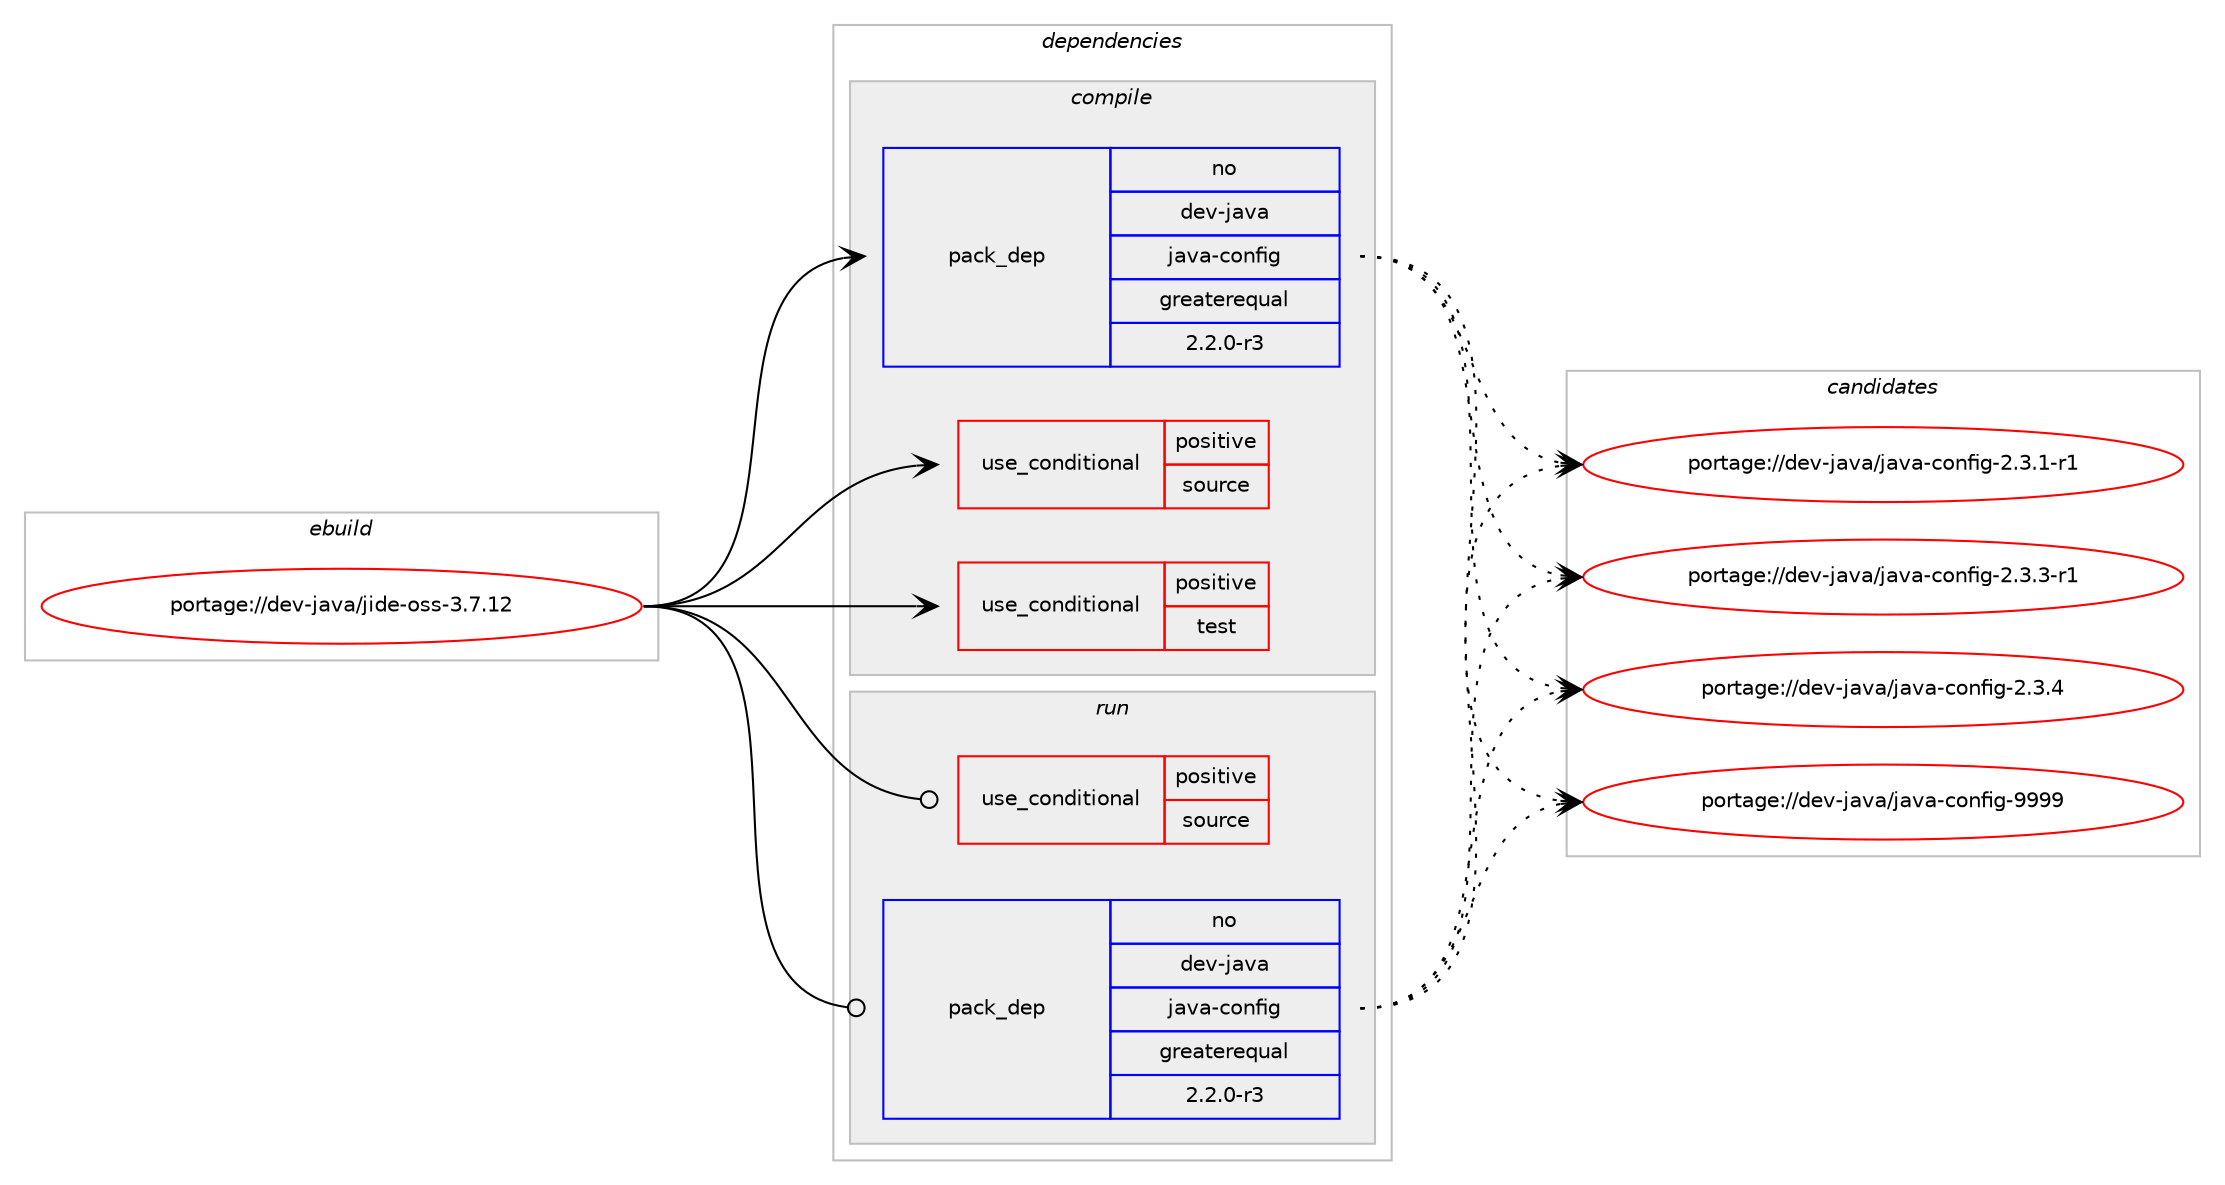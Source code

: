 digraph prolog {

# *************
# Graph options
# *************

newrank=true;
concentrate=true;
compound=true;
graph [rankdir=LR,fontname=Helvetica,fontsize=10,ranksep=1.5];#, ranksep=2.5, nodesep=0.2];
edge  [arrowhead=vee];
node  [fontname=Helvetica,fontsize=10];

# **********
# The ebuild
# **********

subgraph cluster_leftcol {
color=gray;
rank=same;
label=<<i>ebuild</i>>;
id [label="portage://dev-java/jide-oss-3.7.12", color=red, width=4, href="../dev-java/jide-oss-3.7.12.svg"];
}

# ****************
# The dependencies
# ****************

subgraph cluster_midcol {
color=gray;
label=<<i>dependencies</i>>;
subgraph cluster_compile {
fillcolor="#eeeeee";
style=filled;
label=<<i>compile</i>>;
subgraph cond21419 {
dependency48402 [label=<<TABLE BORDER="0" CELLBORDER="1" CELLSPACING="0" CELLPADDING="4"><TR><TD ROWSPAN="3" CELLPADDING="10">use_conditional</TD></TR><TR><TD>positive</TD></TR><TR><TD>source</TD></TR></TABLE>>, shape=none, color=red];
# *** BEGIN UNKNOWN DEPENDENCY TYPE (TODO) ***
# dependency48402 -> package_dependency(portage://dev-java/jide-oss-3.7.12,install,no,app-arch,zip,none,[,,],[],[])
# *** END UNKNOWN DEPENDENCY TYPE (TODO) ***

}
id:e -> dependency48402:w [weight=20,style="solid",arrowhead="vee"];
subgraph cond21420 {
dependency48403 [label=<<TABLE BORDER="0" CELLBORDER="1" CELLSPACING="0" CELLPADDING="4"><TR><TD ROWSPAN="3" CELLPADDING="10">use_conditional</TD></TR><TR><TD>positive</TD></TR><TR><TD>test</TD></TR></TABLE>>, shape=none, color=red];
# *** BEGIN UNKNOWN DEPENDENCY TYPE (TODO) ***
# dependency48403 -> package_dependency(portage://dev-java/jide-oss-3.7.12,install,no,dev-java,junit,none,[,,],[slot(4)],[])
# *** END UNKNOWN DEPENDENCY TYPE (TODO) ***

}
id:e -> dependency48403:w [weight=20,style="solid",arrowhead="vee"];
subgraph pack25957 {
dependency48404 [label=<<TABLE BORDER="0" CELLBORDER="1" CELLSPACING="0" CELLPADDING="4" WIDTH="220"><TR><TD ROWSPAN="6" CELLPADDING="30">pack_dep</TD></TR><TR><TD WIDTH="110">no</TD></TR><TR><TD>dev-java</TD></TR><TR><TD>java-config</TD></TR><TR><TD>greaterequal</TD></TR><TR><TD>2.2.0-r3</TD></TR></TABLE>>, shape=none, color=blue];
}
id:e -> dependency48404:w [weight=20,style="solid",arrowhead="vee"];
# *** BEGIN UNKNOWN DEPENDENCY TYPE (TODO) ***
# id -> package_dependency(portage://dev-java/jide-oss-3.7.12,install,no,virtual,jdk,none,[,,],[slot(1.8)],[])
# *** END UNKNOWN DEPENDENCY TYPE (TODO) ***

}
subgraph cluster_compileandrun {
fillcolor="#eeeeee";
style=filled;
label=<<i>compile and run</i>>;
}
subgraph cluster_run {
fillcolor="#eeeeee";
style=filled;
label=<<i>run</i>>;
subgraph cond21421 {
dependency48405 [label=<<TABLE BORDER="0" CELLBORDER="1" CELLSPACING="0" CELLPADDING="4"><TR><TD ROWSPAN="3" CELLPADDING="10">use_conditional</TD></TR><TR><TD>positive</TD></TR><TR><TD>source</TD></TR></TABLE>>, shape=none, color=red];
# *** BEGIN UNKNOWN DEPENDENCY TYPE (TODO) ***
# dependency48405 -> package_dependency(portage://dev-java/jide-oss-3.7.12,run,no,app-arch,zip,none,[,,],[],[])
# *** END UNKNOWN DEPENDENCY TYPE (TODO) ***

}
id:e -> dependency48405:w [weight=20,style="solid",arrowhead="odot"];
subgraph pack25958 {
dependency48406 [label=<<TABLE BORDER="0" CELLBORDER="1" CELLSPACING="0" CELLPADDING="4" WIDTH="220"><TR><TD ROWSPAN="6" CELLPADDING="30">pack_dep</TD></TR><TR><TD WIDTH="110">no</TD></TR><TR><TD>dev-java</TD></TR><TR><TD>java-config</TD></TR><TR><TD>greaterequal</TD></TR><TR><TD>2.2.0-r3</TD></TR></TABLE>>, shape=none, color=blue];
}
id:e -> dependency48406:w [weight=20,style="solid",arrowhead="odot"];
# *** BEGIN UNKNOWN DEPENDENCY TYPE (TODO) ***
# id -> package_dependency(portage://dev-java/jide-oss-3.7.12,run,no,virtual,jre,none,[,,],[slot(1.8)],[])
# *** END UNKNOWN DEPENDENCY TYPE (TODO) ***

}
}

# **************
# The candidates
# **************

subgraph cluster_choices {
rank=same;
color=gray;
label=<<i>candidates</i>>;

subgraph choice25957 {
color=black;
nodesep=1;
choice10010111845106971189747106971189745991111101021051034550465146494511449 [label="portage://dev-java/java-config-2.3.1-r1", color=red, width=4,href="../dev-java/java-config-2.3.1-r1.svg"];
choice10010111845106971189747106971189745991111101021051034550465146514511449 [label="portage://dev-java/java-config-2.3.3-r1", color=red, width=4,href="../dev-java/java-config-2.3.3-r1.svg"];
choice1001011184510697118974710697118974599111110102105103455046514652 [label="portage://dev-java/java-config-2.3.4", color=red, width=4,href="../dev-java/java-config-2.3.4.svg"];
choice10010111845106971189747106971189745991111101021051034557575757 [label="portage://dev-java/java-config-9999", color=red, width=4,href="../dev-java/java-config-9999.svg"];
dependency48404:e -> choice10010111845106971189747106971189745991111101021051034550465146494511449:w [style=dotted,weight="100"];
dependency48404:e -> choice10010111845106971189747106971189745991111101021051034550465146514511449:w [style=dotted,weight="100"];
dependency48404:e -> choice1001011184510697118974710697118974599111110102105103455046514652:w [style=dotted,weight="100"];
dependency48404:e -> choice10010111845106971189747106971189745991111101021051034557575757:w [style=dotted,weight="100"];
}
subgraph choice25958 {
color=black;
nodesep=1;
choice10010111845106971189747106971189745991111101021051034550465146494511449 [label="portage://dev-java/java-config-2.3.1-r1", color=red, width=4,href="../dev-java/java-config-2.3.1-r1.svg"];
choice10010111845106971189747106971189745991111101021051034550465146514511449 [label="portage://dev-java/java-config-2.3.3-r1", color=red, width=4,href="../dev-java/java-config-2.3.3-r1.svg"];
choice1001011184510697118974710697118974599111110102105103455046514652 [label="portage://dev-java/java-config-2.3.4", color=red, width=4,href="../dev-java/java-config-2.3.4.svg"];
choice10010111845106971189747106971189745991111101021051034557575757 [label="portage://dev-java/java-config-9999", color=red, width=4,href="../dev-java/java-config-9999.svg"];
dependency48406:e -> choice10010111845106971189747106971189745991111101021051034550465146494511449:w [style=dotted,weight="100"];
dependency48406:e -> choice10010111845106971189747106971189745991111101021051034550465146514511449:w [style=dotted,weight="100"];
dependency48406:e -> choice1001011184510697118974710697118974599111110102105103455046514652:w [style=dotted,weight="100"];
dependency48406:e -> choice10010111845106971189747106971189745991111101021051034557575757:w [style=dotted,weight="100"];
}
}

}
